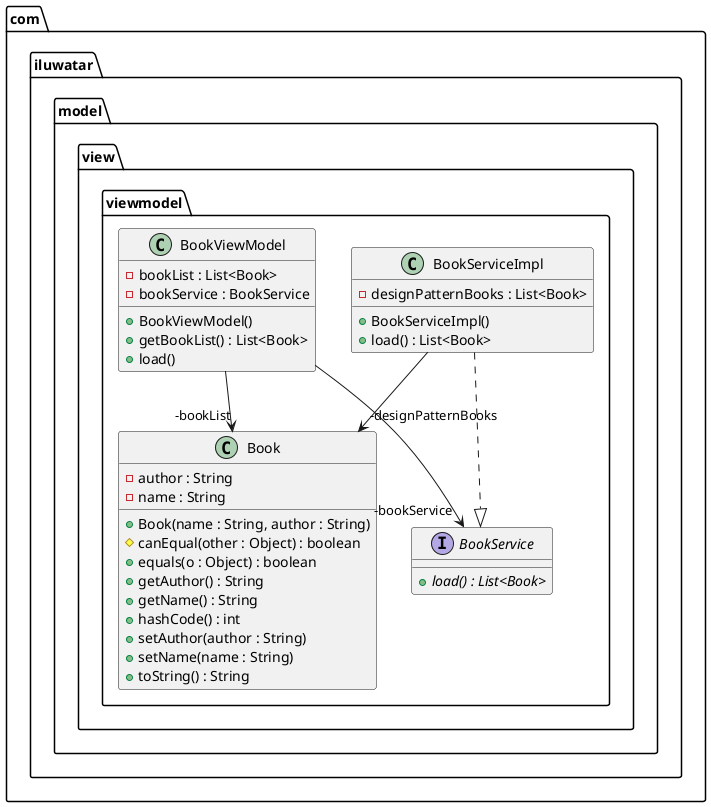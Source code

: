 @startuml
package com.iluwatar.model.view.viewmodel {
  class Book {
    - author : String
    - name : String
    + Book(name : String, author : String)
    # canEqual(other : Object) : boolean
    + equals(o : Object) : boolean
    + getAuthor() : String
    + getName() : String
    + hashCode() : int
    + setAuthor(author : String)
    + setName(name : String)
    + toString() : String
  }
  interface BookService {
    + load() : List<Book> {abstract}
  }
  class BookServiceImpl {
    - designPatternBooks : List<Book>
    + BookServiceImpl()
    + load() : List<Book>
  }
  class BookViewModel {
    - bookList : List<Book>
    - bookService : BookService
    + BookViewModel()
    + getBookList() : List<Book>
    + load()
  }
}
BookViewModel -->  "-bookList" Book
BookViewModel -->  "-bookService" BookService
BookServiceImpl -->  "-designPatternBooks" Book
BookServiceImpl ..|> BookService 
@enduml